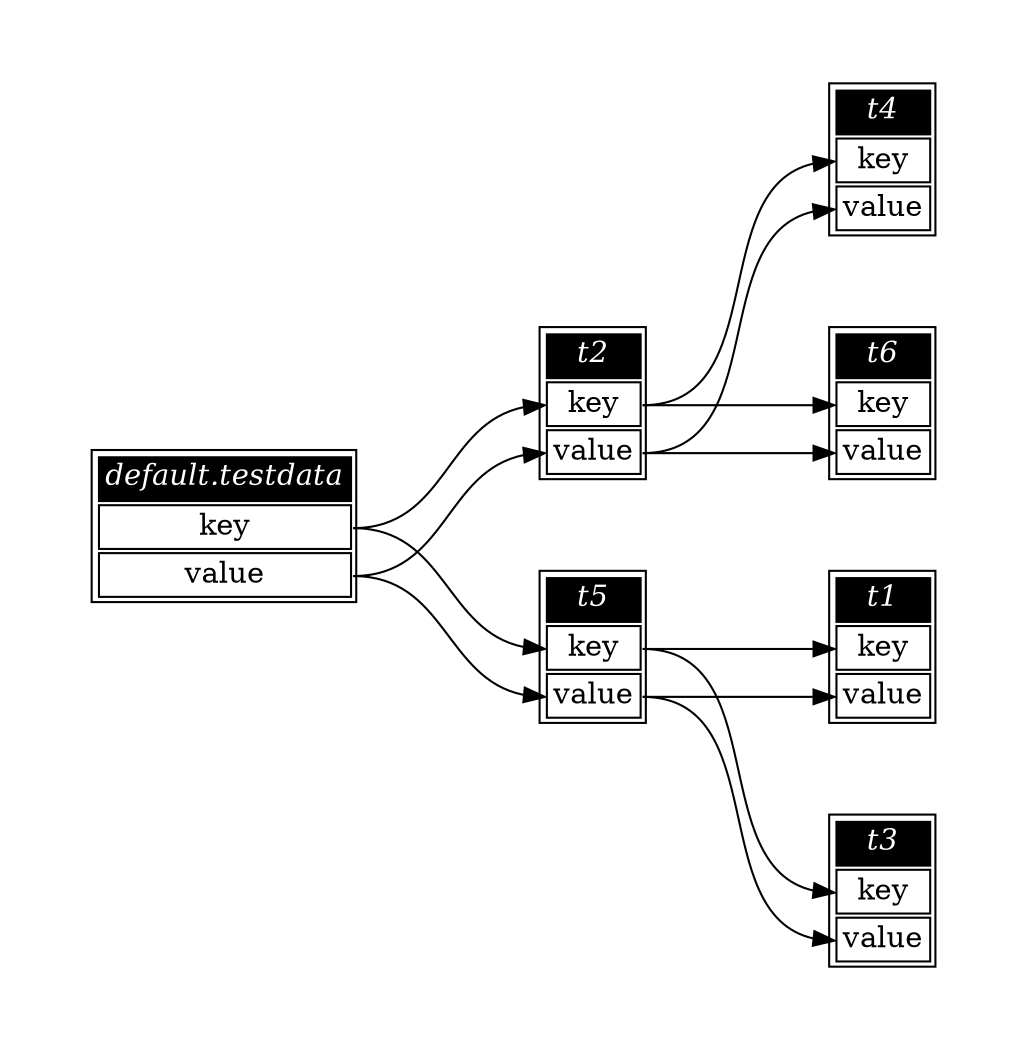 // Automatically generated by SQLFlowTestSuite


digraph {
  graph [pad="0.5" nodesep="0.5" ranksep="1" fontname="Helvetica" rankdir=LR];
  node [shape=plaintext]

  
"default.testdata" [color="black" label=<
<table>
  <tr><td bgcolor="black" port="nodeName"><i><font color="white">default.testdata</font></i></td></tr>
  <tr><td port="0">key</td></tr>
<tr><td port="1">value</td></tr>
</table>>];
       

"t1" [color="black" label=<
<table>
  <tr><td bgcolor="black" port="nodeName"><i><font color="white">t1</font></i></td></tr>
  <tr><td port="0">key</td></tr>
<tr><td port="1">value</td></tr>
</table>>];
       

"t2" [color="black" label=<
<table>
  <tr><td bgcolor="black" port="nodeName"><i><font color="white">t2</font></i></td></tr>
  <tr><td port="0">key</td></tr>
<tr><td port="1">value</td></tr>
</table>>];
       

"t3" [color="black" label=<
<table>
  <tr><td bgcolor="black" port="nodeName"><i><font color="white">t3</font></i></td></tr>
  <tr><td port="0">key</td></tr>
<tr><td port="1">value</td></tr>
</table>>];
       

"t4" [color="black" label=<
<table>
  <tr><td bgcolor="black" port="nodeName"><i><font color="white">t4</font></i></td></tr>
  <tr><td port="0">key</td></tr>
<tr><td port="1">value</td></tr>
</table>>];
       

"t5" [color="black" label=<
<table>
  <tr><td bgcolor="black" port="nodeName"><i><font color="white">t5</font></i></td></tr>
  <tr><td port="0">key</td></tr>
<tr><td port="1">value</td></tr>
</table>>];
       

"t6" [color="black" label=<
<table>
  <tr><td bgcolor="black" port="nodeName"><i><font color="white">t6</font></i></td></tr>
  <tr><td port="0">key</td></tr>
<tr><td port="1">value</td></tr>
</table>>];
       
  "default.testdata":0 -> "t2":0
"default.testdata":0 -> "t5":0
"default.testdata":1 -> "t2":1
"default.testdata":1 -> "t5":1
"t2":0 -> "t4":0
"t2":0 -> "t6":0
"t2":1 -> "t4":1
"t2":1 -> "t6":1
"t5":0 -> "t1":0
"t5":0 -> "t3":0
"t5":1 -> "t1":1
"t5":1 -> "t3":1
}
       